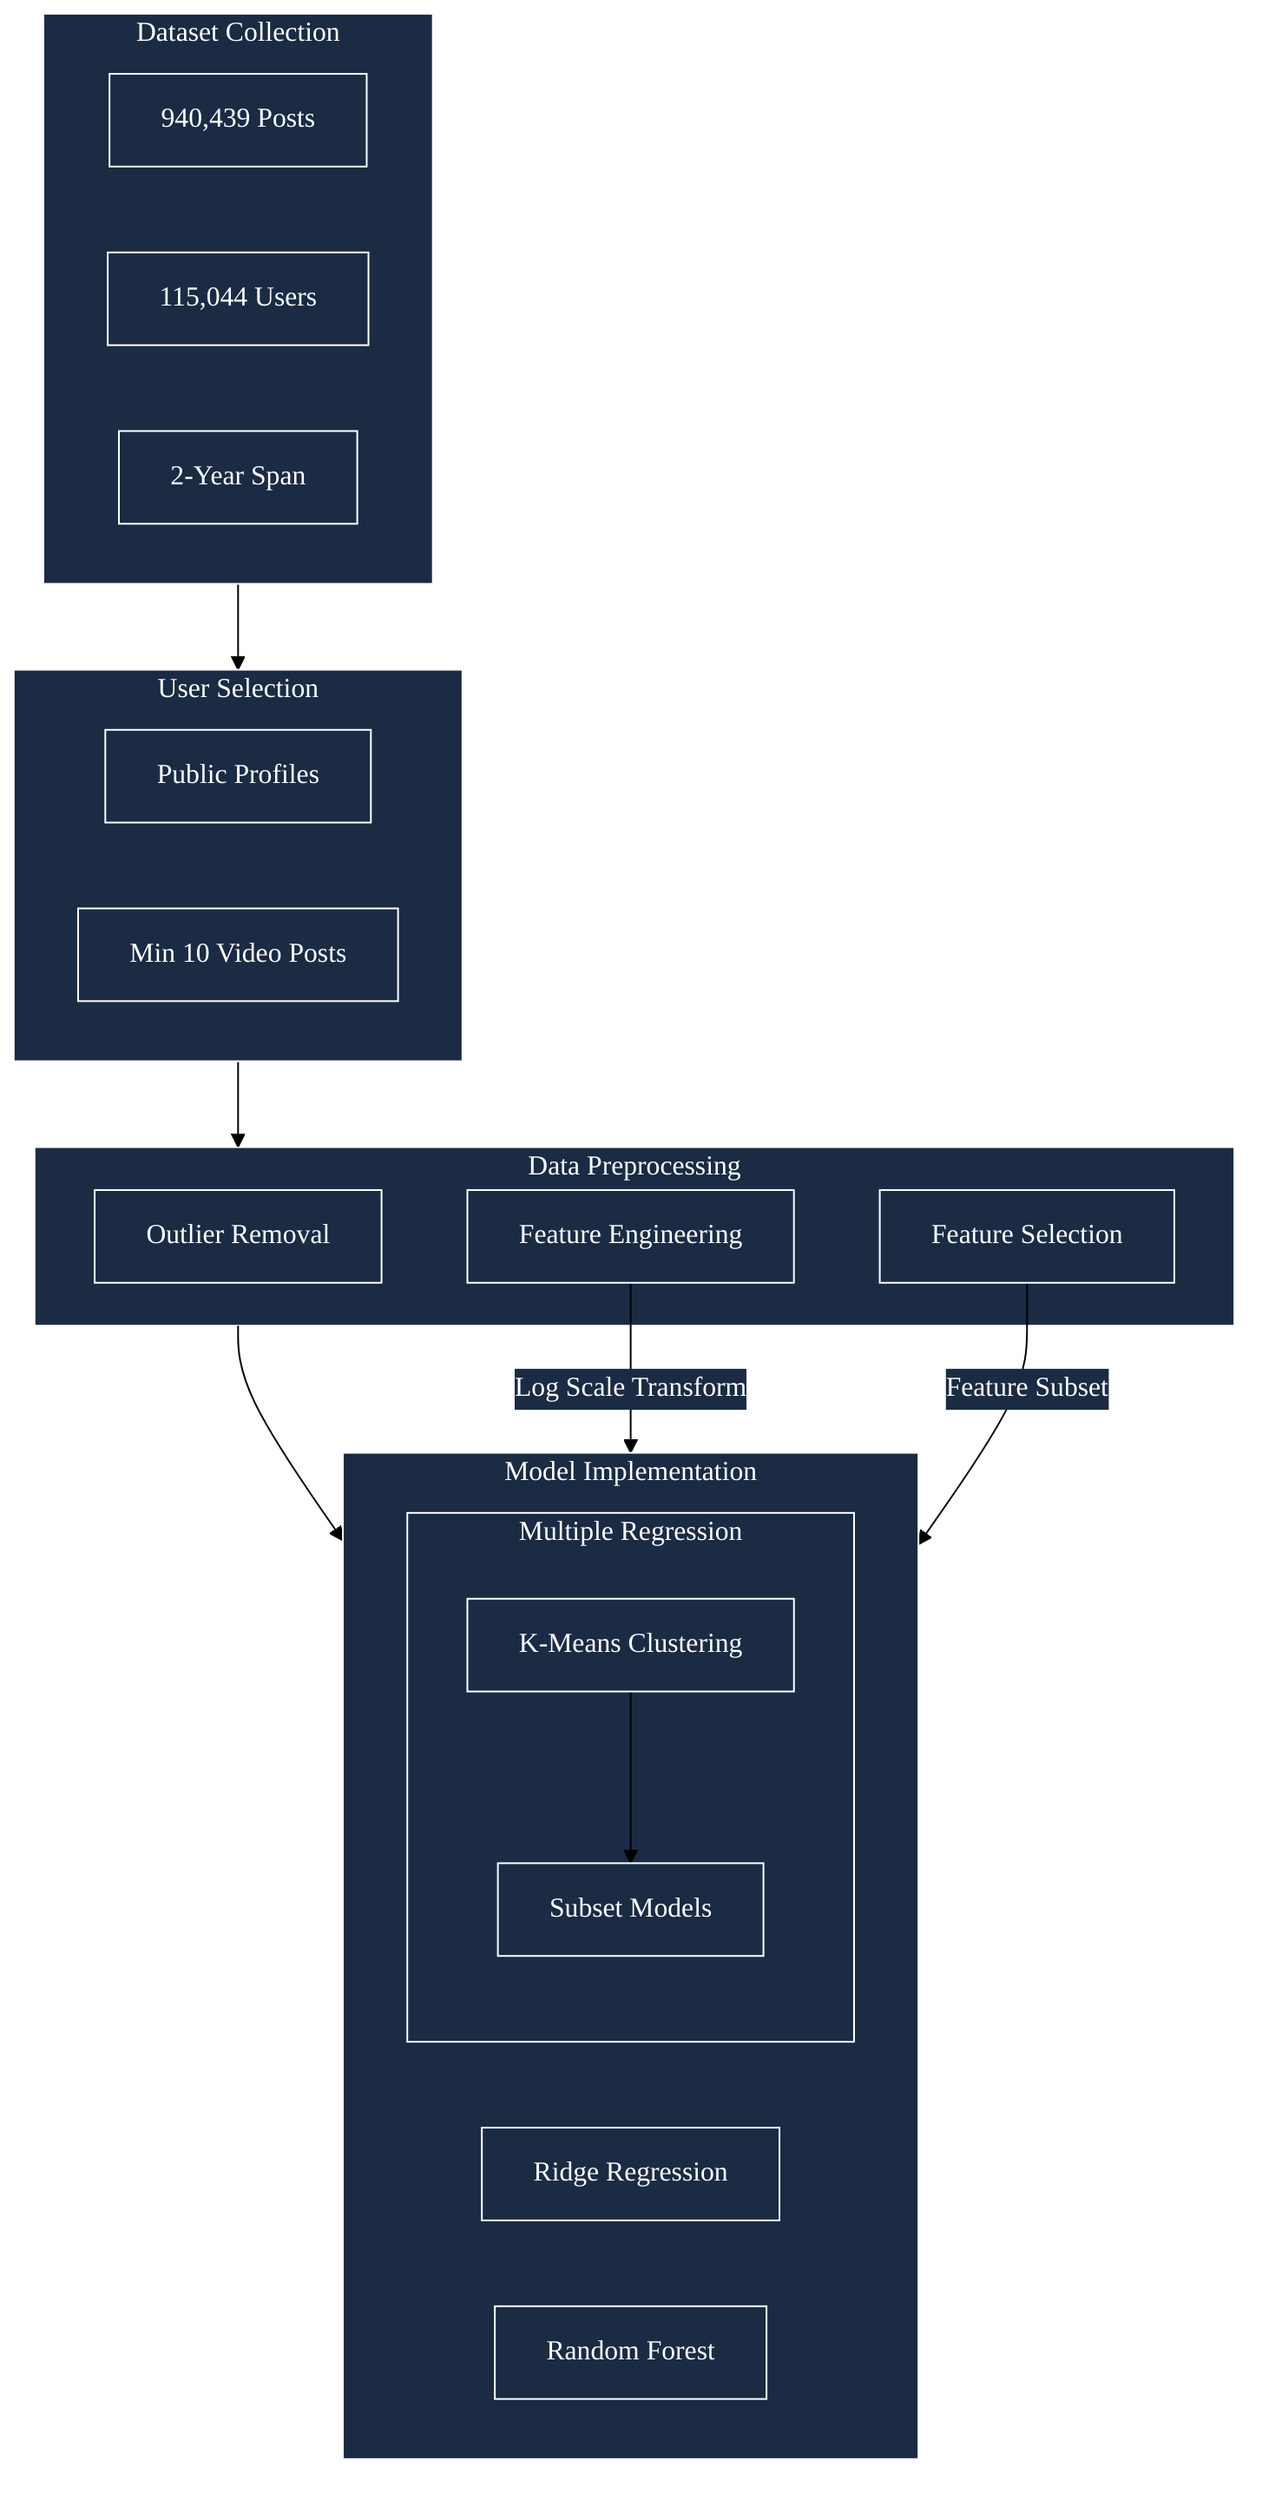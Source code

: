 %%{init: {'theme': 'base', 'themeVariables': { 'fontFamily': 'Calibri', 'backgroundColor': '#1B2B44', 'primaryColor': '#1B2B44', 'primaryTextColor': '#ffffff', 'primaryBorderColor': '#ffffff', 'lineColor': '#000000', 'mainBkg': '#1B2B44', 'nodeBorder': '#ffffff', 'clusterBkg': '#1B2B44', 'titleColor': '#ffffff', 'edgeLabelBackground': '#1B2B44'}}}%%

flowchart TB
    subgraph DATA[Dataset Collection]
        D1[940,439 Posts]
        D2[115,044 Users]
        D3[2-Year Span]
    end

    subgraph CRITERIA[User Selection]
        C1[Public Profiles]
        C2[Min 10 Video Posts]
    end

    subgraph PREPROCESS[Data Preprocessing]
        P1[Outlier Removal]
        P2[Feature Engineering]
        P3[Feature Selection]
    end

    subgraph MODELS[Model Implementation]
        M1[Ridge Regression]
        M2[Random Forest]
        subgraph MR[Multiple Regression]
            K1[K-Means Clustering]
            R1[Subset Models]
        end
    end

    DATA --> CRITERIA
    CRITERIA --> PREPROCESS
    PREPROCESS --> MODELS
    
    P2 --> |Log Scale Transform| MODELS
    P3 --> |Feature Subset| MODELS
    K1 --> R1

    classDef default fill:#1B2B44,stroke:#ffffff,color:#ffffff
    class DATA,CRITERIA,PREPROCESS,MODELS,MR default